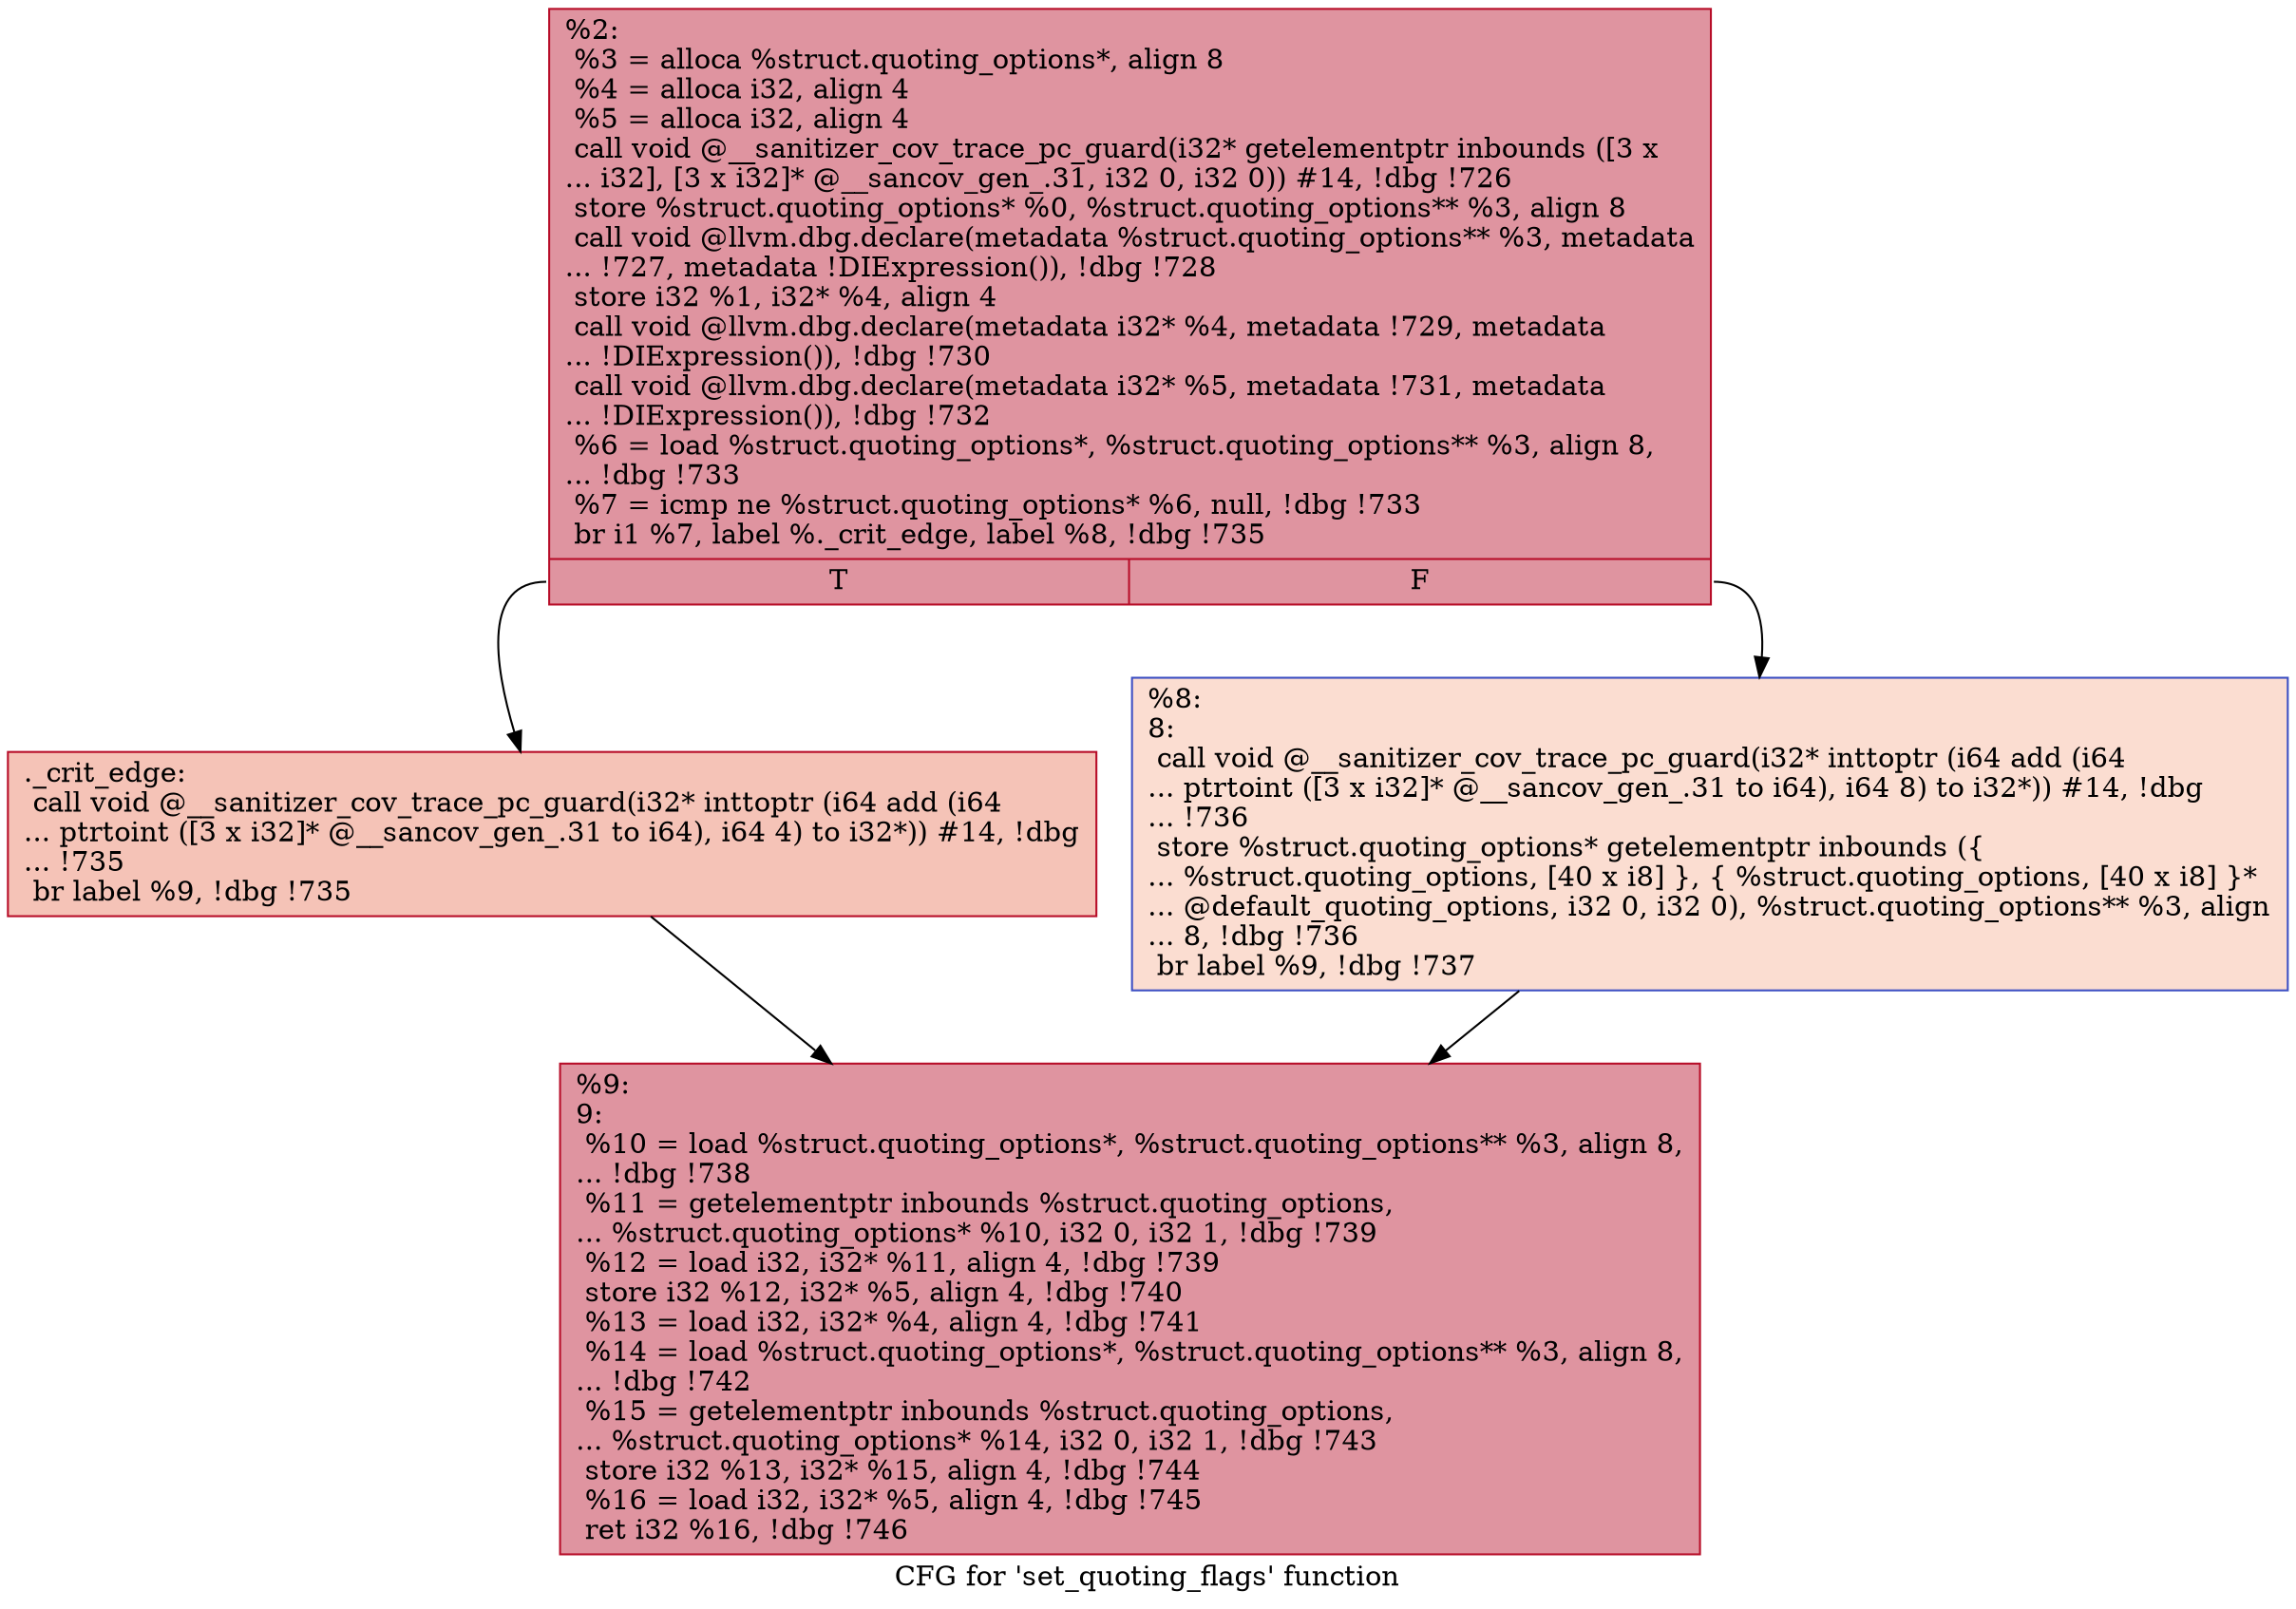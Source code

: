 digraph "CFG for 'set_quoting_flags' function" {
	label="CFG for 'set_quoting_flags' function";

	Node0x555ee4fa9930 [shape=record,color="#b70d28ff", style=filled, fillcolor="#b70d2870",label="{%2:\l  %3 = alloca %struct.quoting_options*, align 8\l  %4 = alloca i32, align 4\l  %5 = alloca i32, align 4\l  call void @__sanitizer_cov_trace_pc_guard(i32* getelementptr inbounds ([3 x\l... i32], [3 x i32]* @__sancov_gen_.31, i32 0, i32 0)) #14, !dbg !726\l  store %struct.quoting_options* %0, %struct.quoting_options** %3, align 8\l  call void @llvm.dbg.declare(metadata %struct.quoting_options** %3, metadata\l... !727, metadata !DIExpression()), !dbg !728\l  store i32 %1, i32* %4, align 4\l  call void @llvm.dbg.declare(metadata i32* %4, metadata !729, metadata\l... !DIExpression()), !dbg !730\l  call void @llvm.dbg.declare(metadata i32* %5, metadata !731, metadata\l... !DIExpression()), !dbg !732\l  %6 = load %struct.quoting_options*, %struct.quoting_options** %3, align 8,\l... !dbg !733\l  %7 = icmp ne %struct.quoting_options* %6, null, !dbg !733\l  br i1 %7, label %._crit_edge, label %8, !dbg !735\l|{<s0>T|<s1>F}}"];
	Node0x555ee4fa9930:s0 -> Node0x555ee4fa99e0;
	Node0x555ee4fa9930:s1 -> Node0x555ee4fa9a30;
	Node0x555ee4fa99e0 [shape=record,color="#b70d28ff", style=filled, fillcolor="#e8765c70",label="{._crit_edge:                                      \l  call void @__sanitizer_cov_trace_pc_guard(i32* inttoptr (i64 add (i64\l... ptrtoint ([3 x i32]* @__sancov_gen_.31 to i64), i64 4) to i32*)) #14, !dbg\l... !735\l  br label %9, !dbg !735\l}"];
	Node0x555ee4fa99e0 -> Node0x555ee4fa9a80;
	Node0x555ee4fa9a30 [shape=record,color="#3d50c3ff", style=filled, fillcolor="#f7b39670",label="{%8:\l8:                                                \l  call void @__sanitizer_cov_trace_pc_guard(i32* inttoptr (i64 add (i64\l... ptrtoint ([3 x i32]* @__sancov_gen_.31 to i64), i64 8) to i32*)) #14, !dbg\l... !736\l  store %struct.quoting_options* getelementptr inbounds (\{\l... %struct.quoting_options, [40 x i8] \}, \{ %struct.quoting_options, [40 x i8] \}*\l... @default_quoting_options, i32 0, i32 0), %struct.quoting_options** %3, align\l... 8, !dbg !736\l  br label %9, !dbg !737\l}"];
	Node0x555ee4fa9a30 -> Node0x555ee4fa9a80;
	Node0x555ee4fa9a80 [shape=record,color="#b70d28ff", style=filled, fillcolor="#b70d2870",label="{%9:\l9:                                                \l  %10 = load %struct.quoting_options*, %struct.quoting_options** %3, align 8,\l... !dbg !738\l  %11 = getelementptr inbounds %struct.quoting_options,\l... %struct.quoting_options* %10, i32 0, i32 1, !dbg !739\l  %12 = load i32, i32* %11, align 4, !dbg !739\l  store i32 %12, i32* %5, align 4, !dbg !740\l  %13 = load i32, i32* %4, align 4, !dbg !741\l  %14 = load %struct.quoting_options*, %struct.quoting_options** %3, align 8,\l... !dbg !742\l  %15 = getelementptr inbounds %struct.quoting_options,\l... %struct.quoting_options* %14, i32 0, i32 1, !dbg !743\l  store i32 %13, i32* %15, align 4, !dbg !744\l  %16 = load i32, i32* %5, align 4, !dbg !745\l  ret i32 %16, !dbg !746\l}"];
}
